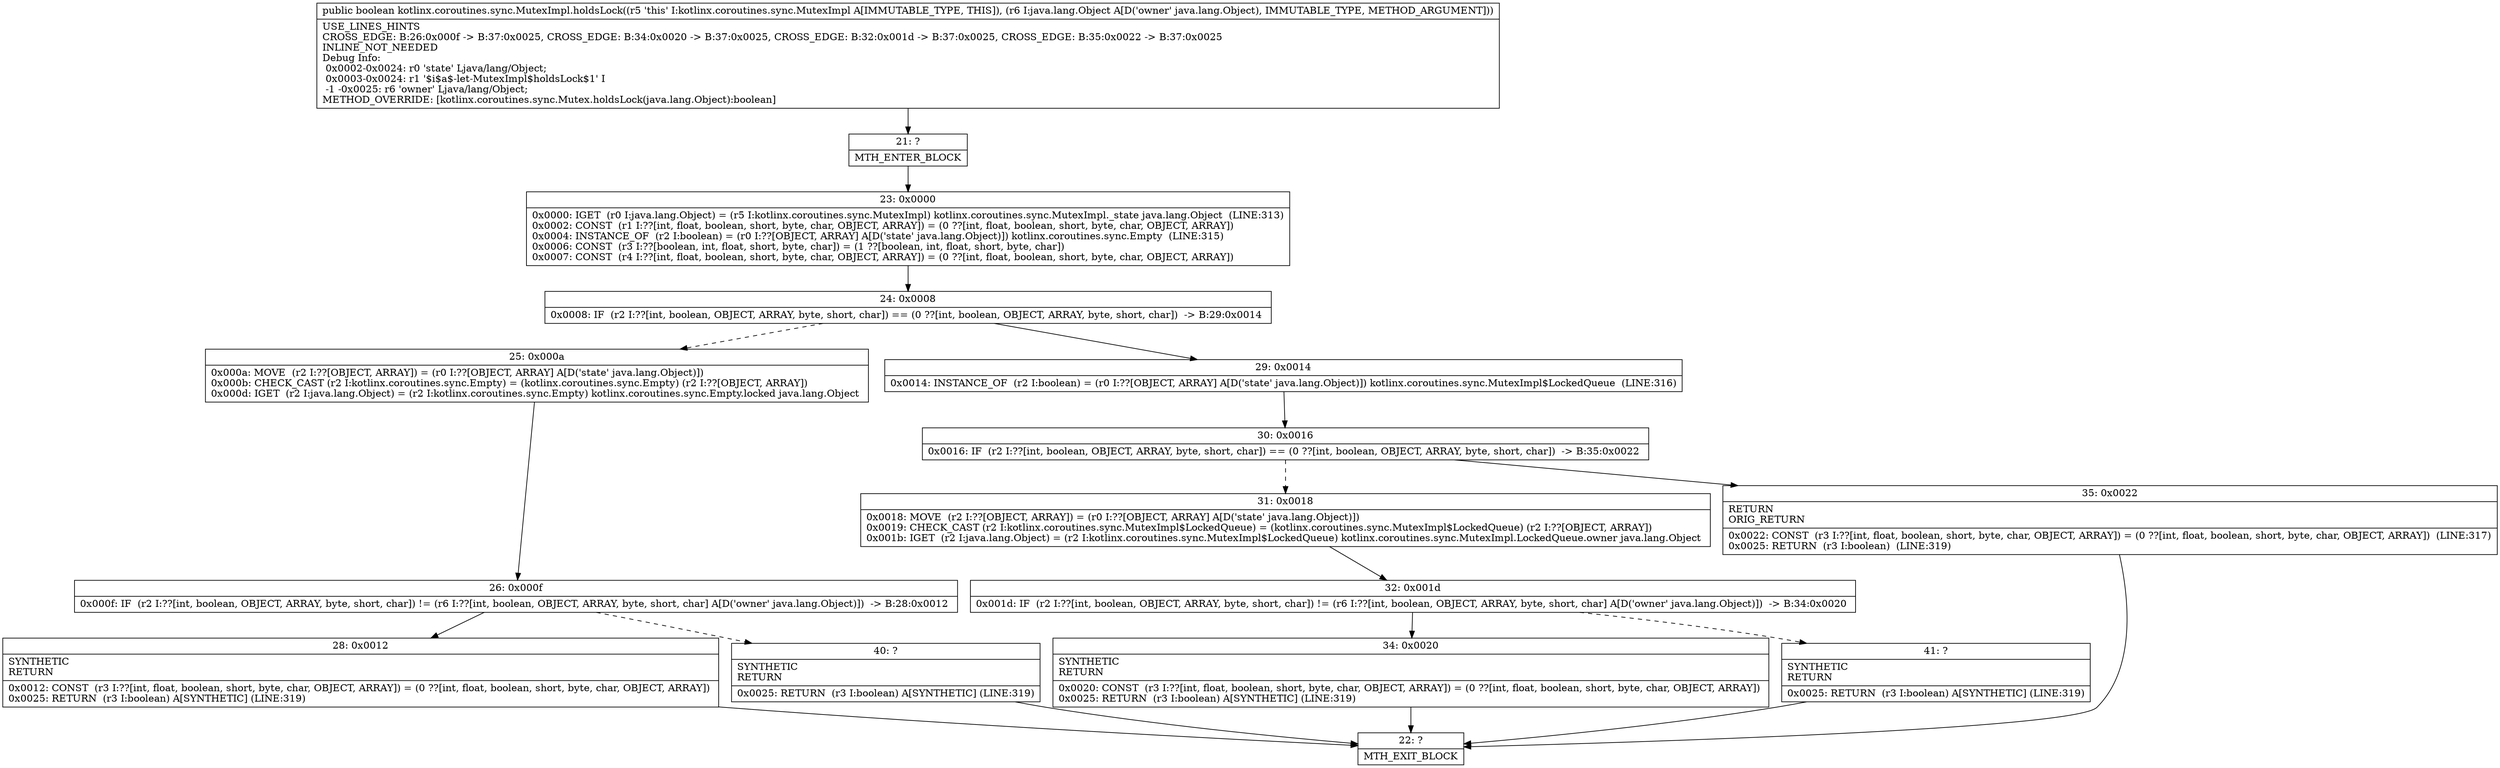 digraph "CFG forkotlinx.coroutines.sync.MutexImpl.holdsLock(Ljava\/lang\/Object;)Z" {
Node_21 [shape=record,label="{21\:\ ?|MTH_ENTER_BLOCK\l}"];
Node_23 [shape=record,label="{23\:\ 0x0000|0x0000: IGET  (r0 I:java.lang.Object) = (r5 I:kotlinx.coroutines.sync.MutexImpl) kotlinx.coroutines.sync.MutexImpl._state java.lang.Object  (LINE:313)\l0x0002: CONST  (r1 I:??[int, float, boolean, short, byte, char, OBJECT, ARRAY]) = (0 ??[int, float, boolean, short, byte, char, OBJECT, ARRAY]) \l0x0004: INSTANCE_OF  (r2 I:boolean) = (r0 I:??[OBJECT, ARRAY] A[D('state' java.lang.Object)]) kotlinx.coroutines.sync.Empty  (LINE:315)\l0x0006: CONST  (r3 I:??[boolean, int, float, short, byte, char]) = (1 ??[boolean, int, float, short, byte, char]) \l0x0007: CONST  (r4 I:??[int, float, boolean, short, byte, char, OBJECT, ARRAY]) = (0 ??[int, float, boolean, short, byte, char, OBJECT, ARRAY]) \l}"];
Node_24 [shape=record,label="{24\:\ 0x0008|0x0008: IF  (r2 I:??[int, boolean, OBJECT, ARRAY, byte, short, char]) == (0 ??[int, boolean, OBJECT, ARRAY, byte, short, char])  \-\> B:29:0x0014 \l}"];
Node_25 [shape=record,label="{25\:\ 0x000a|0x000a: MOVE  (r2 I:??[OBJECT, ARRAY]) = (r0 I:??[OBJECT, ARRAY] A[D('state' java.lang.Object)]) \l0x000b: CHECK_CAST (r2 I:kotlinx.coroutines.sync.Empty) = (kotlinx.coroutines.sync.Empty) (r2 I:??[OBJECT, ARRAY]) \l0x000d: IGET  (r2 I:java.lang.Object) = (r2 I:kotlinx.coroutines.sync.Empty) kotlinx.coroutines.sync.Empty.locked java.lang.Object \l}"];
Node_26 [shape=record,label="{26\:\ 0x000f|0x000f: IF  (r2 I:??[int, boolean, OBJECT, ARRAY, byte, short, char]) != (r6 I:??[int, boolean, OBJECT, ARRAY, byte, short, char] A[D('owner' java.lang.Object)])  \-\> B:28:0x0012 \l}"];
Node_28 [shape=record,label="{28\:\ 0x0012|SYNTHETIC\lRETURN\l|0x0012: CONST  (r3 I:??[int, float, boolean, short, byte, char, OBJECT, ARRAY]) = (0 ??[int, float, boolean, short, byte, char, OBJECT, ARRAY]) \l0x0025: RETURN  (r3 I:boolean) A[SYNTHETIC] (LINE:319)\l}"];
Node_22 [shape=record,label="{22\:\ ?|MTH_EXIT_BLOCK\l}"];
Node_40 [shape=record,label="{40\:\ ?|SYNTHETIC\lRETURN\l|0x0025: RETURN  (r3 I:boolean) A[SYNTHETIC] (LINE:319)\l}"];
Node_29 [shape=record,label="{29\:\ 0x0014|0x0014: INSTANCE_OF  (r2 I:boolean) = (r0 I:??[OBJECT, ARRAY] A[D('state' java.lang.Object)]) kotlinx.coroutines.sync.MutexImpl$LockedQueue  (LINE:316)\l}"];
Node_30 [shape=record,label="{30\:\ 0x0016|0x0016: IF  (r2 I:??[int, boolean, OBJECT, ARRAY, byte, short, char]) == (0 ??[int, boolean, OBJECT, ARRAY, byte, short, char])  \-\> B:35:0x0022 \l}"];
Node_31 [shape=record,label="{31\:\ 0x0018|0x0018: MOVE  (r2 I:??[OBJECT, ARRAY]) = (r0 I:??[OBJECT, ARRAY] A[D('state' java.lang.Object)]) \l0x0019: CHECK_CAST (r2 I:kotlinx.coroutines.sync.MutexImpl$LockedQueue) = (kotlinx.coroutines.sync.MutexImpl$LockedQueue) (r2 I:??[OBJECT, ARRAY]) \l0x001b: IGET  (r2 I:java.lang.Object) = (r2 I:kotlinx.coroutines.sync.MutexImpl$LockedQueue) kotlinx.coroutines.sync.MutexImpl.LockedQueue.owner java.lang.Object \l}"];
Node_32 [shape=record,label="{32\:\ 0x001d|0x001d: IF  (r2 I:??[int, boolean, OBJECT, ARRAY, byte, short, char]) != (r6 I:??[int, boolean, OBJECT, ARRAY, byte, short, char] A[D('owner' java.lang.Object)])  \-\> B:34:0x0020 \l}"];
Node_34 [shape=record,label="{34\:\ 0x0020|SYNTHETIC\lRETURN\l|0x0020: CONST  (r3 I:??[int, float, boolean, short, byte, char, OBJECT, ARRAY]) = (0 ??[int, float, boolean, short, byte, char, OBJECT, ARRAY]) \l0x0025: RETURN  (r3 I:boolean) A[SYNTHETIC] (LINE:319)\l}"];
Node_41 [shape=record,label="{41\:\ ?|SYNTHETIC\lRETURN\l|0x0025: RETURN  (r3 I:boolean) A[SYNTHETIC] (LINE:319)\l}"];
Node_35 [shape=record,label="{35\:\ 0x0022|RETURN\lORIG_RETURN\l|0x0022: CONST  (r3 I:??[int, float, boolean, short, byte, char, OBJECT, ARRAY]) = (0 ??[int, float, boolean, short, byte, char, OBJECT, ARRAY])  (LINE:317)\l0x0025: RETURN  (r3 I:boolean)  (LINE:319)\l}"];
MethodNode[shape=record,label="{public boolean kotlinx.coroutines.sync.MutexImpl.holdsLock((r5 'this' I:kotlinx.coroutines.sync.MutexImpl A[IMMUTABLE_TYPE, THIS]), (r6 I:java.lang.Object A[D('owner' java.lang.Object), IMMUTABLE_TYPE, METHOD_ARGUMENT]))  | USE_LINES_HINTS\lCROSS_EDGE: B:26:0x000f \-\> B:37:0x0025, CROSS_EDGE: B:34:0x0020 \-\> B:37:0x0025, CROSS_EDGE: B:32:0x001d \-\> B:37:0x0025, CROSS_EDGE: B:35:0x0022 \-\> B:37:0x0025\lINLINE_NOT_NEEDED\lDebug Info:\l  0x0002\-0x0024: r0 'state' Ljava\/lang\/Object;\l  0x0003\-0x0024: r1 '$i$a$\-let\-MutexImpl$holdsLock$1' I\l  \-1 \-0x0025: r6 'owner' Ljava\/lang\/Object;\lMETHOD_OVERRIDE: [kotlinx.coroutines.sync.Mutex.holdsLock(java.lang.Object):boolean]\l}"];
MethodNode -> Node_21;Node_21 -> Node_23;
Node_23 -> Node_24;
Node_24 -> Node_25[style=dashed];
Node_24 -> Node_29;
Node_25 -> Node_26;
Node_26 -> Node_28;
Node_26 -> Node_40[style=dashed];
Node_28 -> Node_22;
Node_40 -> Node_22;
Node_29 -> Node_30;
Node_30 -> Node_31[style=dashed];
Node_30 -> Node_35;
Node_31 -> Node_32;
Node_32 -> Node_34;
Node_32 -> Node_41[style=dashed];
Node_34 -> Node_22;
Node_41 -> Node_22;
Node_35 -> Node_22;
}

